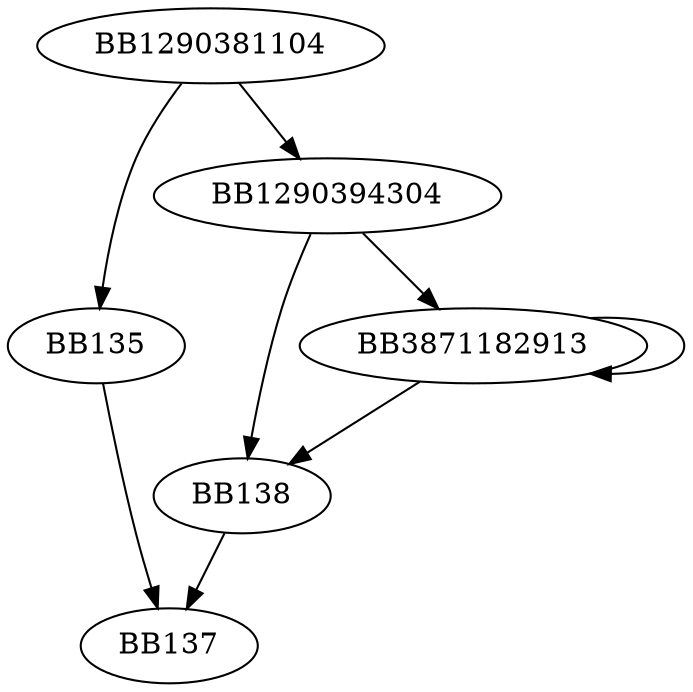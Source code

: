 digraph G{
	BB1290381104->BB135;
	BB1290381104->BB1290394304;
	BB135->BB137;
	BB1290394304->BB138;
	BB1290394304->BB3871182913;
	BB3871182913->BB138;
	BB3871182913->BB3871182913;
	BB138->BB137;
}
